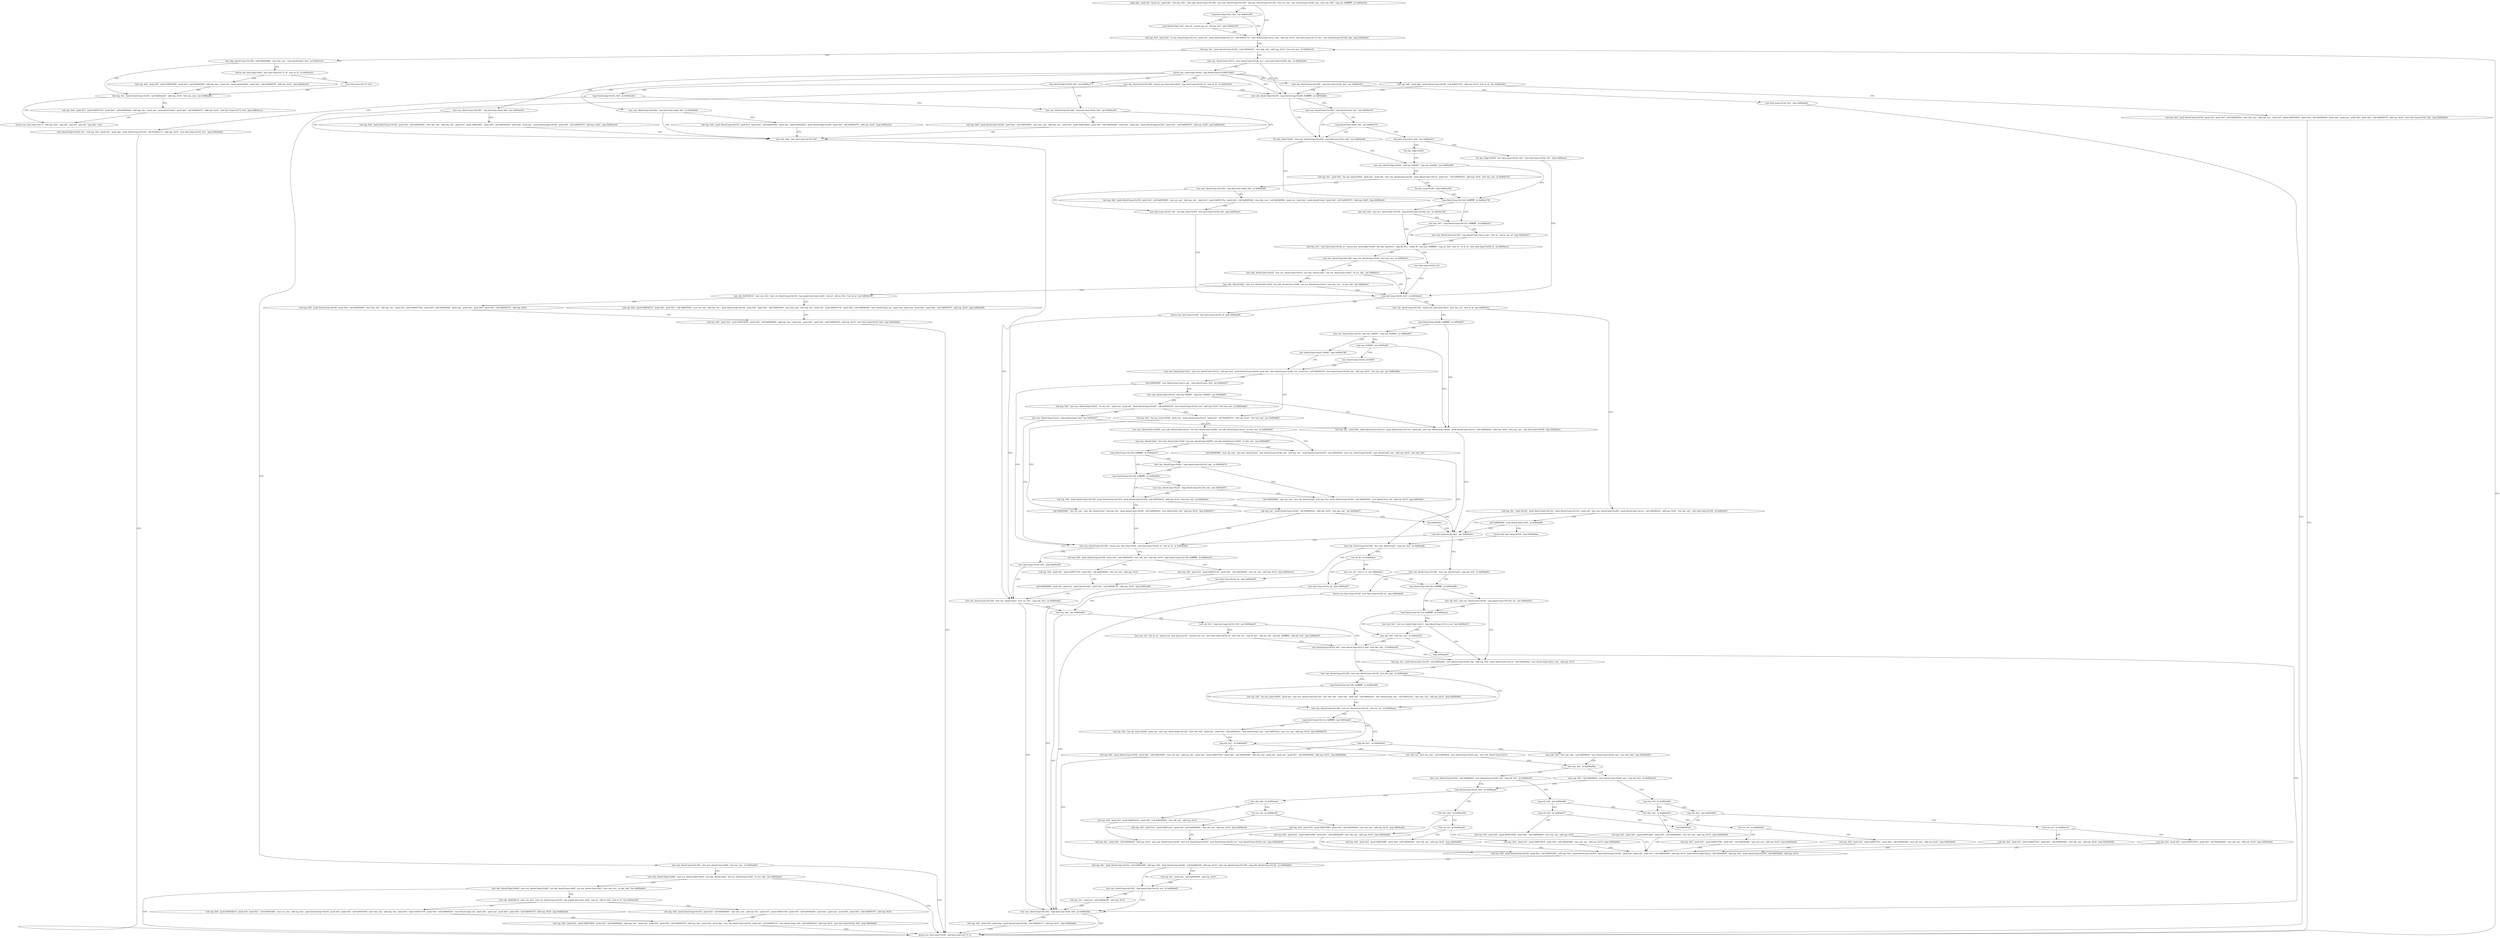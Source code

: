 digraph "func" {
"134521146" [label = "'push ebp', 'push edi', 'push esi', 'push ebx', 'sub esp, 0xfc', 'mov ebp, dword [esp+0x128]', 'mov eax, dword [esp+0x120]', 'and eax, dword [esp+0x124]', 'mov esi, eax', 'mov dword [esp+0x28], eax', 'mov eax, 0x0', 'cmp esi, 0xffffffff', 'je 0x804a19a', " ]
"134521242" [label = "'cmp byte [ebp+0xc], 0x0', 'jne 0x804a169', " ]
"134521193" [label = "'sub esp, 0x4', 'push 0x0', 'or eax, dword [esp+0x11c]', 'push eax', 'push dword [esp+0x11c]', 'call 0x805111f', 'mov dword [esp+0x1c], eax', 'add esp, 0x10', 'mov byte [esp+0x17], 0x1', 'mov dword [esp+0x128], ebp', 'jmp 0x804abef', " ]
"134521248" [label = "'cmp dword [ebp], 0x2', 'sete al', 'movzx eax, al', 'shl eax, 0x3', 'jmp 0x804a169', " ]
"134523887" [label = "'sub esp, 0xc', 'push dword [esp+0x18]', 'call 0x804cbb3', 'mov ebp, eax', 'add esp, 0x10', 'test eax, eax', 'je 0x804a1af', " ]
"134521263" [label = "'mov ebp, dword [esp+0x128]', 'call 0x8049480', 'mov ebx, eax', 'cmp dword [eax], 0x0', 'je 0x804a1d3', " ]
"134523912" [label = "'mov eax, dword [eax+0x1c]', 'mov dword [esp+0x10], eax', 'cmp word [ebp+0x38], 0xa', 'ja 0x804a562', " ]
"134521299" [label = "'sub esp, 0xc', 'push dword [esp+0x18]', 'call 0x804ca60', 'add esp, 0x10', 'test eax, eax', 'jne 0x804ad61', " ]
"134521282" [label = "'movzx eax, byte [ebp+0xd]', 'mov byte [esp+0x17], al', 'test al, al', 'je 0x804a1fa', " ]
"134522210" [label = "'mov edi, dword [ebp+0x18]', 'cmp dword [esp+0x28], 0xffffffff', 'je 0x804a6be', " ]
"134523930" [label = "'movzx eax, word [ebp+0x38]', 'jmp dword [eax*4+0x8053a80]', " ]
"134524257" [label = "'sub esp, 0x4', 'push 0x5', 'push 0x80537a2', 'push 0x0', 'call 0x80492b0', 'add esp, 0xc', 'push eax', 'push dword [ebx]', 'push 0x0', 'call 0x8049370', 'add esp, 0x10', 'mov byte [esp+0x17], 0x0', 'jmp 0x804a1ea', " ]
"134521322" [label = "'movzx eax, byte [esp+0x17]', 'add esp, 0xfc', 'pop ebx', 'pop esi', 'pop edi', 'pop ebp', 'retn', " ]
"134521338" [label = "'sub esp, 0x4', 'push 0x5', 'push 0x80536d0', 'push 0x0', 'call 0x80492b0', 'add esp, 0xc', 'push eax', 'push dword [ebx]', 'push 0x0', 'call 0x8049370', 'add esp, 0x10', 'jmp 0x804a1d3', " ]
"134521294" [label = "'mov byte [esp+0x17], 0x0', " ]
"134522558" [label = "'mov eax, dword [esp+0x128]', 'cmp dword [eax], 0x2', 'jne 0x804a570', " ]
"134522224" [label = "'lea ebx, [ebp+0x40]', 'mov eax, dword [esp+0x128]', 'cmp byte [eax+0xc], 0x0', 'jne 0x804ae06', " ]
"134521373" [label = "'mov eax, dword [esp+0x128]', 'movzx eax, byte [eax+0x4]', 'mov byte [esp+0x16], al', 'test al, al', 'je 0x804a562', " ]
"134521676" [label = "'mov eax, dword [esp+0x128]', 'cmp byte [eax+0x4], 0x0', 'jne 0x804a562', " ]
"134521703" [label = "'cmp dword [ebp+0x30], 0x0', 'jne 0x804a373', " ]
"134521813" [label = "'mov eax, dword [esp+0x128]', 'cmp byte [eax+0xd], 0x0', 'je 0x804a4dc', " ]
"134522116" [label = "'mov eax, dword [esp+0x128]', 'cmp byte [eax+0xd], 0x0', 'jne 0x804a3e6', " ]
"134522186" [label = "'sub esp, 0x8', 'push ebp', 'push dword [esp+0x18]', 'call 0x8051167', 'add esp, 0x10', 'test al, al', 'jne 0x804a683', " ]
"134522574" [label = "'cmp dword [eax+0x8], 0x0', 'jne 0x804a570', " ]
"134524422" [label = "'mov eax, dword [ebp+0x50]', 'and eax, 0xf000', 'cmp eax, 0xa000', 'jne 0x804a584', " ]
"134522244" [label = "'cmp dword [esp+0x120], 0xffffffff', 'je 0x804a738', " ]
"134521396" [label = "'mov eax, dword [esp+0x128]', 'mov eax, dword [eax+0x8]', 'test eax, eax', 'je 0x804abe6', " ]
"134521693" [label = "'mov byte [esp+0x16], 0x1', 'jmp 0x804abe6', " ]
"134521715" [label = "'mov eax, dword [esp+0x128]', 'cmp byte [eax+0xd], 0x0', 'jne 0x804a3e6', " ]
"134521709" [label = "'cmp dword [ebp+0x10], 0x0', 'je 0x804a3b2', " ]
"134522076" [label = "'sub esp, 0x4', 'push dword [esp+0x14]', 'push 0x3', 'push 0x0', 'call 0x805059e', 'push eax', 'push 0x8052d2f', 'push dword [ebp+0x20]', 'push 0x0', 'call 0x8049370', 'add esp, 0x20', 'jmp 0x804a3e6', " ]
"134521830" [label = "'mov ebx, 0x0', 'mov byte [esp+0x16], 0x0', " ]
"134522133" [label = "'sub esp, 0x8', 'push dword [esp+0x18]', 'push 0x4', 'call 0x8050495', 'mov ebx, eax', 'add esp, 0xc', 'push 0x5', 'push 0x80536f1', 'push 0x0', 'call 0x80492b0', 'push ebx', 'push eax', 'push dword [ebp+0x20]', 'push 0x0', 'call 0x8049370', 'add esp, 0x20', 'jmp 0x804a3e6', " ]
"134522499" [label = "'sub esp, 0x4', 'push dword [esp+0x14]', 'push 0x3', 'push 0x0', 'call 0x805059e', 'mov ebx, eax', 'add esp, 0xc', 'push 0x5', 'push 0x8053854', 'push 0x0', 'call 0x80492b0', 'push ebx', 'push eax', 'push 0x0', 'push 0x0', 'call 0x8049370', 'add esp, 0x20', 'mov byte [esp+0x16], 0x0', 'jmp 0x804abe6', " ]
"134522584" [label = "'cmp byte [eax+0xc], 0x0', 'jne 0x804ae03', " ]
"134524441" [label = "'sub esp, 0xc', 'push 0x0', 'lea eax, [esp+0x40]', 'push eax', 'push edi', 'mov eax, dword [esp+0x24]', 'push dword [eax+0x1c]', 'push 0x3', 'call 0x80492e0', 'add esp, 0x20', 'test eax, eax', 'je 0x804a72f', " ]
"134522680" [label = "'mov eax, 0x1', 'cmp dword [esp+0x124], 0xffffffff', 'je 0x804a5a7', " ]
"134522258" [label = "'mov eax, 0x0', 'mov ecx, dword [ebx+0x18]', 'cmp dword [esp+0x120], ecx', 'je 0x804a738', " ]
"134523878" [label = "'movzx ecx, byte [esp+0x16]', 'and byte [esp+0x17], cl', " ]
"134521414" [label = "'mov edx, dword [ebp+0x98]', 'mov ecx, dword [ebp+0x9c]', 'xor edx, dword [eax]', 'xor ecx, dword [eax+0x4]', 'or ecx, edx', 'jne 0x804abe6', " ]
"134521728" [label = "'sub esp, 0x8', 'push dword [esp+0x18]', 'push 0x4', 'call 0x8050495', 'mov ebx, eax', 'add esp, 0xc', 'push 0x5', 'push 0x80536e0', 'push 0x0', 'call 0x80492b0', 'push ebx', 'push eax', 'push dword [ebp+0x20]', 'push 0x0', 'call 0x8049370', 'add esp, 0x20', 'jmp 0x804a3e6', " ]
"134521778" [label = "'mov dword [ebp+0x10], 0x1', 'sub esp, 0x4', 'push 0x1', 'push ebp', 'push dword [esp+0x18]', 'call 0x804d173', 'add esp, 0x10', 'mov byte [esp+0x16], 0x1', 'jmp 0x804abe6', " ]
"134521840" [label = "'mov eax, dword [esp+0x128]', 'mov eax, dword [eax]', 'mov esi, 0x1', 'cmp eax, 0x2', 'je 0x804abd5', " ]
"134524419" [label = "'lea ebx, [ebp+0x40]', " ]
"134522594" [label = "'lea ebx, [ebp+0x40]', 'mov byte [esp+0x16], 0x1', 'mov byte [esp+0x18], 0x1', 'jmp 0x804aecf', " ]
"134522671" [label = "'lea ebx, [esp+0x30]', 'jmp 0x804a584', " ]
"134524477" [label = "'mov eax, dword [esp+0x128]', 'cmp byte [eax+0xd], 0x0', 'je 0x804a6f4', " ]
"134522279" [label = "'and eax, 0x1', 'mov byte [esp+0x16], al', 'movzx eax, word [ebp+0x38]', 'lea edx, [eax-0x1]', 'cmp dx, 0x1', 'setbe dl', 'and eax, 0xfffffffd', 'cmp ax, 0x4', 'sete al', 'or dl, al', 'mov byte [esp+0x18], dl', 'je 0x804aeca', " ]
"134522699" [label = "'mov eax, dword [esp+0x124]', 'cmp dword [ebx+0x1c], eax', 'sete al', 'movzx eax, al', 'jmp 0x804a5a7', " ]
"134521439" [label = "'mov edx, dword [ebp+0x40]', 'mov ecx, dword [ebp+0x44]', 'xor edx, dword [eax+0x8]', 'xor ecx, dword [eax+0xc]', 'mov eax, ecx', 'or eax, edx', 'jne 0x804abe6', " ]
"134523861" [label = "'mov eax, dword [esp+0x128]', 'cmp byte [eax+0x4], 0x0', 'je 0x804ad4a', " ]
"134524234" [label = "'sub esp, 0x4', 'push 0x4', 'push ebp', 'push dword [esp+0x18]', 'call 0x804d173', 'add esp, 0x10', 'jmp 0x804abe6', " ]
"134521863" [label = "'test eax, eax', 'jne 0x804abd5', " ]
"134521871" [label = "'mov edi, 0x3', 'cmp byte [esp+0x16], 0x0', 'jne 0x804aa4d', " ]
"134524623" [label = "'cmp byte [esp+0x16], 0x0', 'je 0x804ade2', " ]
"134522612" [label = "'sub esp, 0x8', 'push dword [esp+0x18]', 'push 0x4', 'call 0x8050495', 'mov esi, eax', 'add esp, 0xc', 'push 0x5', 'push 0x805370a', 'push 0x0', 'call 0x80492b0', 'mov ebx, eax', 'call 0x8049480', 'push esi', 'push ebx', 'push dword [eax]', 'push 0x0', 'call 0x8049370', 'add esp, 0x20', 'jmp 0x804ae4e', " ]
"134524494" [label = "'mov byte [esp+0x16], 0x0', 'lea ebx, [esp+0x30]', 'mov byte [esp+0x18], 0x0', 'jmp 0x804aecf', " ]
"134524618" [label = "'mov byte [esp+0x18], 0x1', " ]
"134522322" [label = "'mov eax, dword [esp+0x128]', 'mov eax, dword [eax+0x8]', 'test eax, eax', 'je 0x804aecf', " ]
"134521461" [label = "'mov edi, 0x8054b14', 'mov ecx, 0x2', 'mov esi, dword [esp+0x10]', 'rep cmpsb byte [esi], [edi]', 'seta al', 'sbb al, 0x0', 'test al, al', 'jne 0x804a300', " ]
"134523469" [label = "'mov eax, esi', 'test al, al', 'movzx eax, byte [esp+0x16]', 'cmovne eax, esi', 'mov byte [esp+0x16], al', 'mov eax, esi', 'cmp al, 0x1', 'sbb edi, edi', 'and edi, 0xfffffffd', 'add edi, 0x4', 'jmp 0x804a41f', " ]
"134521887" [label = "'mov dword [esp+0x18], 0x0', 'mov dword [esp+0x1c], 0x0', 'test ebx, ebx', 'je 0x804a454', " ]
"134524386" [label = "'movzx eax, byte [esp+0x18]', 'mov byte [esp+0x16], al', 'jmp 0x804a3f0', " ]
"134524634" [label = "'mov eax, dword [esp+0x128]', 'movzx esi, byte [eax+0xc]', 'mov eax, esi', 'test al, al', 'jne 0x804a7ac', " ]
"134522340" [label = "'mov edx, dword [ebx+0x58]', 'mov ecx, dword [ebx+0x5c]', 'xor edx, dword [eax]', 'xor ecx, dword [eax+0x4]', 'or ecx, edx', 'jne 0x804aecf', " ]
"134521600" [label = "'sub esp, 0x4', 'push 0x8054b14', 'push 0x4', 'push 0x1', 'call 0x8050382', 'mov esi, eax', 'add esp, 0xc', 'push dword [esp+0x14]', 'push 0x4', 'push 0x0', 'call 0x8050382', 'mov ebx, eax', 'add esp, 0xc', 'push 0x5', 'push 0x80537e4', 'push 0x0', 'call 0x80492b0', 'mov dword [esp], esi', 'push ebx', 'push eax', 'push 0x0', 'push 0x0', 'call 0x8049370', 'add esp, 0x20', 'jmp 0x804a2bd', " ]
"134521486" [label = "'sub esp, 0x8', 'push dword [esp+0x18]', 'push 0x4', 'call 0x8050495', 'mov ebx, eax', 'add esp, 0xc', 'push 0x5', 'push 0x80537b4', 'push 0x0', 'call 0x80492b0', 'push ebx', 'push eax', 'push 0x0', 'push 0x0', 'call 0x8049370', 'add esp, 0x20', " ]
"134521940" [label = "'mov eax, dword [esp+0x128]', 'mov ebx, dword [eax+0x10]', 'test ebx, ebx', 'je 0x804aa6e', " ]
"134521907" [label = "'sub esp, 0xc', 'push dword [ebx+0x18]', 'call 0x804a0f2', 'mov dword [esp+0x28], eax', 'add esp, 0x4', 'push dword [ebx+0x1c]', 'call 0x804a0aa', 'mov dword [esp+0x2c], eax', 'add esp, 0x10', " ]
"134522796" [label = "'cmp dword [esp+0x28], 0xffffffff', 'je 0x804a8f1', " ]
"134524655" [label = "'sub esp, 0xc', 'push 0x100', 'push dword [esp+0x12c]', 'push dword [esp+0x12c]', 'push edi', 'mov eax, dword [esp+0x28]', 'push dword [eax+0x1c]', 'call 0x804b02a', 'add esp, 0x20', 'test eax, eax', 'sete byte [esp+0x18]', 'je 0x804af2c', " ]
"134522359" [label = "'mov edx, dword [ebx]', 'mov ecx, dword [ebx+0x4]', 'xor edx, dword [eax+0x8]', 'xor ecx, dword [eax+0xc]', 'mov eax, ecx', 'or eax, edx', 'jne 0x804aecf', " ]
"134521533" [label = "'sub esp, 0x4', 'push 0x5', 'push 0x8053820', 'push 0x0', 'call 0x80492b0', 'add esp, 0xc', 'push eax', 'push 0x0', 'push 0x0', 'call 0x8049370', 'add esp, 0xc', 'push 0x4', 'push ebp', 'mov edi, dword [esp+0x18]', 'push edi', 'call 0x804d173', 'mov dword [esp], edi', 'call 0x804cbb3', 'add esp, 0x10', 'mov byte [esp+0x16], 0x0', 'jmp 0x804abe6', " ]
"134523502" [label = "'cmp dword [esp+0x118], 0xffffffff', 'je 0x804a466', " ]
"134521958" [label = "'mov eax, dword [esp+0x128]', 'mov esi, dword [eax+0x14]', 'test esi, esi', 'je 0x804aaac', " ]
"134523121" [label = "'sub esp, 0xc', 'push 0x0', 'push dword [esp+0x12c]', 'push dword [esp+0x12c]', 'push edi', 'mov eax, dword [esp+0x28]', 'push dword [eax+0x1c]', 'call 0x804b02a', 'add esp, 0x20', 'test eax, eax', 'sete byte [esp+0x18]', 'jmp 0x804af2c', " ]
"134522807" [label = "'mov eax, dword [ebx+0x10]', 'and eax, 0xf000', 'cmp eax, 0x8000', 'je 0x804a8d7', " ]
"134524716" [label = "'cmp byte [esp+0x18], 0x0', 'jne 0x804ae5e', " ]
"134524702" [label = "'call 0x8049480', 'cmp dword [eax], 0x5f', 'je 0x804adf0', " ]
"134522380" [label = "'mov edi, 0x8054b14', 'mov ecx, 0x2', 'mov esi, dword [esp+0x10]', 'rep cmpsb byte [esi], [edi]', 'seta al', 'sbb al, 0x0', 'test al, al', 'jne 0x804a760', " ]
"134523516" [label = "'sub esp, 0x4', 'lea eax, [esp+0x94]', 'push eax', 'mov eax, dword [esp+0x120]', 'mov edx, 0x0', 'push edx', 'push eax', 'call 0x804ecdc', 'mov dword [esp], eax', 'call 0x80510ca', 'mov ebx, eax', 'add esp, 0x10', 'jmp 0x804a466', " ]
"134523564" [label = "'cmp dword [esp+0x11c], 0xffffffff', 'jne 0x804aad5', " ]
"134521976" [label = "'cmp edi, 0x1', 'je 0x804ab05', " ]
"134523095" [label = "'mov dword [esp+0x20], 0x900', 'jmp 0x804a7dd', " ]
"134522826" [label = "'cmp eax, 0x4000', 'jne 0x804a8f1', " ]
"134524510" [label = "'mov eax, dword [esp+0x128]', 'mov eax, dword [eax]', 'cmp eax, 0x2', 'je 0x804aebc', " ]
"134524727" [label = "'mov eax, dword [esp+0x128]', 'movzx eax, byte [eax+0xd]', 'mov byte [esp+0x16], al', 'test al, al', 'je 0x804a9ea', " ]
"134524400" [label = "'movzx edx, byte [esp+0x16]', 'jmp 0x804a8ae', " ]
"134522720" [label = "'sub esp, 0x4', 'push 0x8054b14', 'push 0x4', 'push 0x1', 'call 0x8050382', 'mov esi, eax', 'add esp, 0xc', 'push dword [esp+0x14]', 'push 0x4', 'push 0x0', 'call 0x8050382', 'mov ebx, eax', 'add esp, 0xc', 'push 0x5', 'push 0x80537e4', 'push 0x0', 'call 0x80492b0', 'mov dword [esp], esi', 'push ebx', 'push eax', 'push 0x0', 'push 0x0', 'call 0x8049370', 'add esp, 0x20', 'jmp 0x804a658', " ]
"134522409" [label = "'sub esp, 0x8', 'push dword [esp+0x18]', 'push 0x4', 'call 0x8050495', 'mov ebx, eax', 'add esp, 0xc', 'push 0x5', 'push 0x80537b4', 'push 0x0', 'call 0x80492b0', 'push ebx', 'push eax', 'push 0x0', 'push 0x0', 'call 0x8049370', 'add esp, 0x20', " ]
"134523605" [label = "'sub esp, 0x4', 'lea eax, [esp+0x94]', 'push eax', 'mov eax, dword [esp+0x124]', 'mov edx, 0x0', 'push edx', 'push eax', 'call 0x804ecdc', 'mov dword [esp], eax', 'call 0x80510ca', 'mov esi, eax', 'add esp, 0x10', 'jmp 0x804a478', " ]
"134523574" [label = "'cmp edi, 0x1', 'je 0x804ab05', " ]
"134523653" [label = "'sub esp, 0x8', 'push dword [esp+0x18]', 'push 0x4', 'call 0x8050495', 'mov edi, eax', 'add esp, 0xc', 'push 0x5', 'push 0x8053910', 'push 0x0', 'call 0x80492b0', 'add esp, 0xc', 'push edi', 'push eax', 'push 0x1', 'call 0x80494b0', 'add esp, 0x10', 'jmp 0x804ab8a', " ]
"134521985" [label = "'mov edx, esi', 'mov eax, ebx', 'call 0x8049fcd', 'mov dword [esp+0x24], eax', 'mov edx, dword [esp+0x1c]', " ]
"134522845" [label = "'mov eax, dword [esp+0xc]', 'mov ecx, dword [eax+0x1c]', 'sub esp, 0x4', 'push dword [esp+0x24]', 'push edi', 'mov dword [esp+0x28], ecx', 'push ecx', 'call 0x8049230', 'mov dword [esp+0x34], eax', 'add esp, 0x10', 'test eax, eax', 'jns 0x804a84a', " ]
"134522837" [label = "'mov dword [esp+0x20], 0x10900', " ]
"134524604" [label = "'movzx eax, byte [esp+0x18]', 'mov byte [esp+0x16], al', 'jmp 0x804abd5', " ]
"134524524" [label = "'cmp dword [esp+0x118], 0xffffffff', 'je 0x804ae8b', " ]
"134523370" [label = "'sub esp, 0x8', 'push dword [esp+0x18]', 'push 0x4', 'call 0x8050495', 'mov edi, eax', 'add esp, 0x10', 'cmp dword [esp+0x118], 0xffffffff', 'je 0x804aa35', " ]
"134524750" [label = "'mov byte [esp+0x16], 0x0', 'jmp 0x804a3f0', " ]
"134523054" [label = "'mov eax, dword [esp+0x128]', 'mov eax, dword [eax]', 'cmp eax, 0x2', 'je 0x804adfa', " ]
"134522456" [label = "'sub esp, 0x4', 'push 0x5', 'push 0x8053820', 'push 0x0', 'call 0x80492b0', 'add esp, 0xc', 'push eax', 'push 0x0', 'push 0x0', 'call 0x8049370', 'add esp, 0x10', 'mov byte [esp+0x16], 0x0', 'jmp 0x804abe6', " ]
"134523579" [label = "'mov edx, 0x0', 'mov eax, ebx', 'call 0x8049fcd', 'mov dword [esp+0x24], eax', 'mov edx, 0x0', 'jmp 0x804a492', " ]
"134523786" [label = "'sub esp, 0xc', 'push dword [esp+0x24]', 'call 0x804b2f9', 'add esp, 0x4', 'push dword [esp+0x28]', 'call 0x804b2f9', 'add esp, 0x10', 'mov eax, dword [esp+0x128]', 'cmp ebx, dword [eax+0x10]', 'je 0x804abbd', " ]
"134522002" [label = "'test ebx, ebx', 'je 0x804ad9a', " ]
"134522954" [label = "'sub esp, 0x4', 'lea eax, [esp+0x94]', 'push eax', 'push dword [esp+0x2c]', 'push 0x3', 'call 0x8049310', 'add esp, 0x10', 'test eax, eax', 'jne 0x804a9af', " ]
"134522881" [label = "'call 0x8049480', 'mov dword [esp+0x2c], eax', 'cmp dword [eax], 0xd', 'jne 0x804af37', " ]
"134524555" [label = "'cmp dword [esp+0x11c], 0xffffffff', 'je 0x804aeaa', " ]
"134524534" [label = "'mov edi, 0x2', 'mov esi, dword [ebx+0x18]', 'cmp dword [esp+0x118], esi', 'jne 0x804a433', " ]
"134523445" [label = "'sub esp, 0x4', 'push 0x5', 'push 0x8053739', 'push 0x0', 'call 0x80492b0', 'mov esi, eax', 'add esp, 0x10', 'jmp 0x804aa1d', " ]
"134523399" [label = "'sub esp, 0x4', 'push 0x5', 'push 0x8053720', 'push 0x0', 'call 0x80492b0', 'mov esi, eax', 'add esp, 0x10', " ]
"134524410" [label = "'mov byte [esp+0x16], dl', 'jmp 0x804abd5', " ]
"134523072" [label = "'test dl, dl', 'je 0x804a8ce', " ]
"134523837" [label = "'mov eax, dword [esp+0x128]', 'cmp dword [eax+0x14], esi', 'je 0x804abd5', " ]
"134523825" [label = "'sub esp, 0xc', 'push ebx', 'call 0x804b2f9', 'add esp, 0x10', " ]
"134524314" [label = "'mov eax, 0x0', 'call 0x8049fcd', 'mov dword [esp+0x20], eax', 'cmp edi, 0x3', 'je 0x804ac40', " ]
"134523968" [label = "'cmp dword [esp+0x20], 0x0', 'je 0x804aca0', " ]
"134524337" [label = "'cmp edi, 0x4', 'je 0x804a4b9', " ]
"134522010" [label = "'mov eax, dword [esp+0x18]', 'call 0x8049fcd', 'mov dword [esp+0x20], eax', 'cmp edi, 0x3', 'je 0x804ac40', " ]
"134522032" [label = "'cmp edi, 0x4', 'jne 0x804ad8c', " ]
"134523311" [label = "'call 0x8049480', 'mov esi, eax', 'mov edi, dword [eax]', 'sub esp, 0xc', 'push dword [esp+0x30]', 'call 0x80495e0', 'mov dword [esi], edi', 'add esp, 0x10', 'jmp 0x804af37', " ]
"134522987" [label = "'mov eax, dword [ebx+0x58]', 'mov edx, dword [ebx+0x5c]', 'xor eax, dword [esp+0xe8]', 'xor edx, dword [esp+0xec]', 'or edx, eax', 'je 0x804a920', " ]
"134522899" [label = "'mov eax, dword [ebx+0x10]', 'and eax, 0xf000', 'cmp eax, 0x8000', 'jne 0x804a8f1', " ]
"134524586" [label = "'mov edi, 0x4', 'test eax, eax', 'je 0x804a41f', " ]
"134524565" [label = "'mov edi, 0x2', 'mov esi, dword [ebx+0x1c]', 'cmp dword [esp+0x11c], esi', 'jne 0x804a433', " ]
"134523421" [label = "'call 0x8049480', 'push edi', 'push esi', 'push dword [eax]', 'push 0x0', 'call 0x8049370', 'add esp, 0x10', 'jmp 0x804a3f0', " ]
"134523086" [label = "'mov byte [esp+0x16], dl', 'jmp 0x804a407', " ]
"134523076" [label = "'mov ecx, esi', 'test cl, cl', 'jne 0x804ae6c', " ]
"134523849" [label = "'sub esp, 0xc', 'push esi', 'call 0x804b2f9', 'add esp, 0x10', " ]
"134524064" [label = "'test ebx, ebx', 'je 0x804acdc', " ]
"134523975" [label = "'test ebx, ebx', 'je 0x804ac66', " ]
"134522041" [label = "'test ebx, ebx', 'je 0x804ad10', " ]
"134524346" [label = "'cmp edi, 0x2', 'jne 0x804ad95', " ]
"134524300" [label = "'cmp edi, 0x2', 'je 0x804ab37', " ]
"134523168" [label = "'mov eax, dword [ebx]', 'mov edx, dword [ebx+0x4]', 'xor eax, dword [esp+0x90]', 'xor edx, dword [esp+0x94]', 'or edx, eax', 'jne 0x804a887', " ]
"134523015" [label = "'call 0x8049480', 'mov edi, eax', 'mov eax, dword [eax]', 'mov dword [esp+0x18], eax', 'sub esp, 0xc', 'push dword [esp+0x30]', 'call 0x80495e0', 'mov eax, dword [esp+0x28]', 'mov dword [edi], eax', 'add esp, 0x10', 'mov edx, 0x0', " ]
"134522918" [label = "'sub esp, 0x4', 'mov eax, dword [esp+0x24]', 'or eax, 0x1', 'push eax', 'push edi', 'push dword [esp+0x28]', 'call 0x8049230', 'mov dword [esp+0x34], eax', 'add esp, 0x10', 'test eax, eax', 'js 0x804a8e4', " ]
"134524599" [label = "'jmp 0x804abd5', " ]
"134524124" [label = "'test esi, esi', 'je 0x804acf8', " ]
"134524068" [label = "'sub esp, 0x4', 'push 0x5', 'push 0x8053a14', 'push 0x0', 'call 0x80492b0', 'mov edi, eax', 'add esp, 0x10', " ]
"134524006" [label = "'test esi, esi', 'je 0x804ac85', " ]
"134523979" [label = "'sub esp, 0x4', 'push 0x5', 'push 0x8053994', 'push 0x0', 'call 0x80492b0', 'mov edi, eax', 'add esp, 0x10', 'jmp 0x804ab4d', " ]
"134524176" [label = "'test esi, esi', 'je 0x804ad2f', " ]
"134522049" [label = "'sub esp, 0x4', 'push 0x5', 'push 0x8053a60', 'push 0x0', 'call 0x80492b0', 'mov edi, eax', 'add esp, 0x10', 'jmp 0x804ab4d', " ]
"134524309" [label = "'call 0x80495a0', " ]
"134524351" [label = "'test esi, esi', 'je 0x804ac25', " ]
"134523703" [label = "'sub esp, 0x4', 'push 0x5', 'push 0x8053948', 'push 0x0', 'call 0x80492b0', 'mov edi, eax', 'add esp, 0x10', " ]
"134523195" [label = "'cmp dword [esp+0x120], 0xffffffff', 'je 0x804a974', " ]
"134523108" [label = "'mov eax, dword [esp+0x2c]', 'cmp dword [eax], 0xd', 'jne 0x804af37', " ]
"134524152" [label = "'sub esp, 0x4', 'push 0x5', 'push 0x80539f0', 'push 0x0', 'call 0x80492b0', 'mov edi, eax', 'add esp, 0x10', 'jmp 0x804acba', " ]
"134524128" [label = "'sub esp, 0x4', 'push 0x5', 'push 0x8053a3c', 'push 0x0', 'call 0x80492b0', 'mov edi, eax', 'add esp, 0x10', 'jmp 0x804acba', " ]
"134524090" [label = "'sub esp, 0xc', 'push 0x0', 'call 0x804b2f9', 'add esp, 0x10', 'mov eax, dword [esp+0x20]', 'mov ecx, dword [esp+0x24]', 'mov dword [esp+0x20], ecx', 'mov dword [esp+0x24], eax', 'jmp 0x804ab4d', " ]
"134524037" [label = "'sub esp, 0x4', 'push 0x5', 'push 0x80539f0', 'push 0x0', 'call 0x80492b0', 'mov edi, eax', 'add esp, 0x10', 'jmp 0x804ab4d', " ]
"134524010" [label = "'sub esp, 0x4', 'push 0x5', 'push 0x80539c4', 'push 0x0', 'call 0x80492b0', 'mov edi, eax', 'add esp, 0x10', 'jmp 0x804ab4d', " ]
"134523725" [label = "'sub esp, 0x8', 'push dword [esp+0x18]', 'push 0x4', 'call 0x8050495', 'add esp, 0x4', 'push dword [esp+0x30]', 'push dword [esp+0x30]', 'push eax', 'push edi', 'push 0x1', 'call 0x80494b0', 'add esp, 0x14', 'push dword [esp+0x2c]', 'call 0x804b2f9', 'add esp, 0x4', 'push dword [esp+0x30]', 'call 0x804b2f9', 'add esp, 0x10', " ]
"134524207" [label = "'sub esp, 0x4', 'push 0x5', 'push 0x8053788', 'push 0x0', 'call 0x80492b0', 'mov edi, eax', 'add esp, 0x10', 'jmp 0x804ab4d', " ]
"134524180" [label = "'sub esp, 0x4', 'push 0x5', 'push 0x805376c', 'push 0x0', 'call 0x80492b0', 'mov edi, eax', 'add esp, 0x10', 'jmp 0x804ab4d', " ]
"134523941" [label = "'sub esp, 0x4', 'push 0x5', 'push 0x805374e', 'push 0x0', 'call 0x80492b0', 'mov edi, eax', 'add esp, 0x10', 'jmp 0x804ab4d', " ]
"134524359" [label = "'sub esp, 0x4', 'push 0x5', 'push 0x8053970', 'push 0x0', 'call 0x80492b0', 'mov edi, eax', 'add esp, 0x10', 'jmp 0x804ab4d', " ]
"134523252" [label = "'cmp dword [esp+0x124], 0xffffffff', 'je 0x804a98e', " ]
"134523205" [label = "'mov eax, dword [esp+0xa8]', 'cmp dword [esp+0x120], eax', 'je 0x804a974', " ]
"134523278" [label = "'sub esp, 0x4', 'push dword [esp+0x120]', 'push dword [esp+0x120]', 'push dword [esp+0x30]', 'call 0x8049430', 'add esp, 0x10', 'test eax, eax', 'je 0x804a9ce', " ]
"134523262" [label = "'mov eax, dword [esp+0xac]', 'cmp dword [esp+0x124], eax', 'jne 0x804a955', " ]
"134523221" [label = "'call 0x8049480', 'mov esi, eax', 'mov edi, dword [eax]', 'sub esp, 0xc', 'push dword [esp+0x30]', 'call 0x80495e0', 'mov dword [esi], edi', 'add esp, 0x10', 'jmp 0x804af2c', " ]
"134523342" [label = "'sub esp, 0xc', 'push dword [esp+0x30]', 'call 0x80495e0', 'add esp, 0x10', 'test eax, eax', 'jne 0x804af37', " ]
"134523365" [label = "'jmp 0x804af2c', " ]
"134521146" -> "134521242" [ label = "CFG" ]
"134521146" -> "134521193" [ label = "CFG" ]
"134521242" -> "134521193" [ label = "CFG" ]
"134521242" -> "134521248" [ label = "CFG" ]
"134521193" -> "134523887" [ label = "CFG" ]
"134521248" -> "134521193" [ label = "CFG" ]
"134523887" -> "134521263" [ label = "CFG" ]
"134523887" -> "134523912" [ label = "CFG" ]
"134521263" -> "134521299" [ label = "CFG" ]
"134521263" -> "134521282" [ label = "CFG" ]
"134523912" -> "134522210" [ label = "CFG" ]
"134523912" -> "134523930" [ label = "CFG" ]
"134521299" -> "134524257" [ label = "CFG" ]
"134521299" -> "134521322" [ label = "CFG" ]
"134521282" -> "134521338" [ label = "CFG" ]
"134521282" -> "134521294" [ label = "CFG" ]
"134522210" -> "134522558" [ label = "CFG" ]
"134522210" -> "134522224" [ label = "CFG" ]
"134523930" -> "134521373" [ label = "CFG" ]
"134523930" -> "134521676" [ label = "CFG" ]
"134523930" -> "134521703" [ label = "CFG" ]
"134523930" -> "134521813" [ label = "CFG" ]
"134523930" -> "134522116" [ label = "CFG" ]
"134523930" -> "134522186" [ label = "CFG" ]
"134523930" -> "134522210" [ label = "CFG" ]
"134524257" -> "134521322" [ label = "CFG" ]
"134521338" -> "134521299" [ label = "CFG" ]
"134521294" -> "134521299" [ label = "CFG" ]
"134522558" -> "134522224" [ label = "CFG" ]
"134522558" -> "134522574" [ label = "CFG" ]
"134522224" -> "134524422" [ label = "CFG" ]
"134522224" -> "134522244" [ label = "CFG" ]
"134521373" -> "134522210" [ label = "CFG" ]
"134521373" -> "134521396" [ label = "CFG" ]
"134521676" -> "134522210" [ label = "CFG" ]
"134521676" -> "134521693" [ label = "CFG" ]
"134521703" -> "134521715" [ label = "CFG" ]
"134521703" -> "134521709" [ label = "CFG" ]
"134521813" -> "134522076" [ label = "CFG" ]
"134521813" -> "134521830" [ label = "CFG" ]
"134522116" -> "134521830" [ label = "CFG" ]
"134522116" -> "134522133" [ label = "CFG" ]
"134522186" -> "134522499" [ label = "CFG" ]
"134522186" -> "134522210" [ label = "CFG" ]
"134522574" -> "134522224" [ label = "CFG" ]
"134522574" -> "134522584" [ label = "CFG" ]
"134524422" -> "134522244" [ label = "CFG" ]
"134524422" -> "134524441" [ label = "CFG" ]
"134522244" -> "134522680" [ label = "CFG" ]
"134522244" -> "134522258" [ label = "CFG" ]
"134521396" -> "134523878" [ label = "CFG" ]
"134521396" -> "134521414" [ label = "CFG" ]
"134521693" -> "134523878" [ label = "CFG" ]
"134521715" -> "134521830" [ label = "CFG" ]
"134521715" -> "134521728" [ label = "CFG" ]
"134521709" -> "134521778" [ label = "CFG" ]
"134521709" -> "134521715" [ label = "CFG" ]
"134522076" -> "134521830" [ label = "CFG" ]
"134521830" -> "134521840" [ label = "CFG" ]
"134522133" -> "134521830" [ label = "CFG" ]
"134522499" -> "134523878" [ label = "CFG" ]
"134522584" -> "134524419" [ label = "CFG" ]
"134522584" -> "134522594" [ label = "CFG" ]
"134524441" -> "134522671" [ label = "CFG" ]
"134524441" -> "134524477" [ label = "CFG" ]
"134522680" -> "134522279" [ label = "CFG" ]
"134522680" -> "134522699" [ label = "CFG" ]
"134522258" -> "134522680" [ label = "CFG" ]
"134522258" -> "134522279" [ label = "CFG" ]
"134523878" -> "134523887" [ label = "CFG" ]
"134521414" -> "134523878" [ label = "CFG" ]
"134521414" -> "134521439" [ label = "CFG" ]
"134521728" -> "134521830" [ label = "CFG" ]
"134521778" -> "134523878" [ label = "CFG" ]
"134521840" -> "134523861" [ label = "CFG" ]
"134521840" -> "134521863" [ label = "CFG" ]
"134524419" -> "134524422" [ label = "CFG" ]
"134522594" -> "134524623" [ label = "CFG" ]
"134522671" -> "134522244" [ label = "CFG" ]
"134524477" -> "134522612" [ label = "CFG" ]
"134524477" -> "134524494" [ label = "CFG" ]
"134522279" -> "134524618" [ label = "CFG" ]
"134522279" -> "134522322" [ label = "CFG" ]
"134522699" -> "134522279" [ label = "CFG" ]
"134521439" -> "134523878" [ label = "CFG" ]
"134521439" -> "134521461" [ label = "CFG" ]
"134523861" -> "134524234" [ label = "CFG" ]
"134523861" -> "134523878" [ label = "CFG" ]
"134524234" -> "134523878" [ label = "CFG" ]
"134521863" -> "134523861" [ label = "CFG" ]
"134521863" -> "134521871" [ label = "CFG" ]
"134521871" -> "134523469" [ label = "CFG" ]
"134521871" -> "134521887" [ label = "CFG" ]
"134524623" -> "134524386" [ label = "CFG" ]
"134524623" -> "134524634" [ label = "CFG" ]
"134522612" -> "134524494" [ label = "CFG" ]
"134524494" -> "134524623" [ label = "CFG" ]
"134524618" -> "134524623" [ label = "CFG" ]
"134522322" -> "134524623" [ label = "CFG" ]
"134522322" -> "134522340" [ label = "CFG" ]
"134521461" -> "134521600" [ label = "CFG" ]
"134521461" -> "134521486" [ label = "CFG" ]
"134523469" -> "134521887" [ label = "CFG" ]
"134521887" -> "134521940" [ label = "CFG" ]
"134521887" -> "134521907" [ label = "CFG" ]
"134524386" -> "134521840" [ label = "CFG" ]
"134524634" -> "134522796" [ label = "CFG" ]
"134524634" -> "134524655" [ label = "CFG" ]
"134522340" -> "134524623" [ label = "CFG" ]
"134522340" -> "134522359" [ label = "CFG" ]
"134521600" -> "134521533" [ label = "CFG" ]
"134521486" -> "134521533" [ label = "CFG" ]
"134521940" -> "134523502" [ label = "CFG" ]
"134521940" -> "134521958" [ label = "CFG" ]
"134521907" -> "134521940" [ label = "CFG" ]
"134522796" -> "134523121" [ label = "CFG" ]
"134522796" -> "134522807" [ label = "CFG" ]
"134524655" -> "134524716" [ label = "CFG" ]
"134524655" -> "134524702" [ label = "CFG" ]
"134522359" -> "134524623" [ label = "CFG" ]
"134522359" -> "134522380" [ label = "CFG" ]
"134521533" -> "134523878" [ label = "CFG" ]
"134523502" -> "134521958" [ label = "CFG" ]
"134523502" -> "134523516" [ label = "CFG" ]
"134521958" -> "134523564" [ label = "CFG" ]
"134521958" -> "134521976" [ label = "CFG" ]
"134523121" -> "134524716" [ label = "CFG" ]
"134522807" -> "134523095" [ label = "CFG" ]
"134522807" -> "134522826" [ label = "CFG" ]
"134524716" -> "134524510" [ label = "CFG" ]
"134524716" -> "134524727" [ label = "CFG" ]
"134524702" -> "134524400" [ label = "CFG" ]
"134524702" -> "134524716" [ label = "CFG" ]
"134522380" -> "134522720" [ label = "CFG" ]
"134522380" -> "134522409" [ label = "CFG" ]
"134523516" -> "134521958" [ label = "CFG" ]
"134523564" -> "134523605" [ label = "CFG" ]
"134523564" -> "134523574" [ label = "CFG" ]
"134521976" -> "134523653" [ label = "CFG" ]
"134521976" -> "134521985" [ label = "CFG" ]
"134523095" -> "134522845" [ label = "CFG" ]
"134522826" -> "134523121" [ label = "CFG" ]
"134522826" -> "134522837" [ label = "CFG" ]
"134524510" -> "134524604" [ label = "CFG" ]
"134524510" -> "134524524" [ label = "CFG" ]
"134524727" -> "134523370" [ label = "CFG" ]
"134524727" -> "134524750" [ label = "CFG" ]
"134524400" -> "134523054" [ label = "CFG" ]
"134522720" -> "134522456" [ label = "CFG" ]
"134522409" -> "134522456" [ label = "CFG" ]
"134523605" -> "134521976" [ label = "CFG" ]
"134523574" -> "134523653" [ label = "CFG" ]
"134523574" -> "134523579" [ label = "CFG" ]
"134523653" -> "134523786" [ label = "CFG" ]
"134521985" -> "134522002" [ label = "CFG" ]
"134522845" -> "134522954" [ label = "CFG" ]
"134522845" -> "134522881" [ label = "CFG" ]
"134522837" -> "134522845" [ label = "CFG" ]
"134524604" -> "134523861" [ label = "CFG" ]
"134524524" -> "134524555" [ label = "CFG" ]
"134524524" -> "134524534" [ label = "CFG" ]
"134523370" -> "134523445" [ label = "CFG" ]
"134523370" -> "134523399" [ label = "CFG" ]
"134524750" -> "134521840" [ label = "CFG" ]
"134523054" -> "134524410" [ label = "CFG" ]
"134523054" -> "134523072" [ label = "CFG" ]
"134522456" -> "134523878" [ label = "CFG" ]
"134523579" -> "134522002" [ label = "CFG" ]
"134523786" -> "134523837" [ label = "CFG" ]
"134523786" -> "134523825" [ label = "CFG" ]
"134522002" -> "134524314" [ label = "CFG" ]
"134522002" -> "134522010" [ label = "CFG" ]
"134522954" -> "134523311" [ label = "CFG" ]
"134522954" -> "134522987" [ label = "CFG" ]
"134522881" -> "134524727" [ label = "CFG" ]
"134522881" -> "134522899" [ label = "CFG" ]
"134524555" -> "134524586" [ label = "CFG" ]
"134524555" -> "134524565" [ label = "CFG" ]
"134524534" -> "134521907" [ label = "CFG" ]
"134524534" -> "134524555" [ label = "CFG" ]
"134523445" -> "134523421" [ label = "CFG" ]
"134523399" -> "134523421" [ label = "CFG" ]
"134524410" -> "134523861" [ label = "CFG" ]
"134523072" -> "134523086" [ label = "CFG" ]
"134523072" -> "134523076" [ label = "CFG" ]
"134523837" -> "134523861" [ label = "CFG" ]
"134523837" -> "134523849" [ label = "CFG" ]
"134523825" -> "134523837" [ label = "CFG" ]
"134524314" -> "134523968" [ label = "CFG" ]
"134524314" -> "134524337" [ label = "CFG" ]
"134523968" -> "134524064" [ label = "CFG" ]
"134523968" -> "134523975" [ label = "CFG" ]
"134524337" -> "134522041" [ label = "CFG" ]
"134524337" -> "134524346" [ label = "CFG" ]
"134522010" -> "134523968" [ label = "CFG" ]
"134522010" -> "134522032" [ label = "CFG" ]
"134522032" -> "134524300" [ label = "CFG" ]
"134522032" -> "134522041" [ label = "CFG" ]
"134523311" -> "134524727" [ label = "CFG" ]
"134522987" -> "134523168" [ label = "CFG" ]
"134522987" -> "134523015" [ label = "CFG" ]
"134522899" -> "134523121" [ label = "CFG" ]
"134522899" -> "134522918" [ label = "CFG" ]
"134524586" -> "134521887" [ label = "CFG" ]
"134524586" -> "134524599" [ label = "CFG" ]
"134524565" -> "134521907" [ label = "CFG" ]
"134524565" -> "134524586" [ label = "CFG" ]
"134523421" -> "134521840" [ label = "CFG" ]
"134523086" -> "134521863" [ label = "CFG" ]
"134523076" -> "134524524" [ label = "CFG" ]
"134523076" -> "134523086" [ label = "CFG" ]
"134523849" -> "134523861" [ label = "CFG" ]
"134524064" -> "134524124" [ label = "CFG" ]
"134524064" -> "134524068" [ label = "CFG" ]
"134523975" -> "134524006" [ label = "CFG" ]
"134523975" -> "134523979" [ label = "CFG" ]
"134522041" -> "134524176" [ label = "CFG" ]
"134522041" -> "134522049" [ label = "CFG" ]
"134524346" -> "134524309" [ label = "CFG" ]
"134524346" -> "134524351" [ label = "CFG" ]
"134524300" -> "134523703" [ label = "CFG" ]
"134524300" -> "134524309" [ label = "CFG" ]
"134523168" -> "134523015" [ label = "CFG" ]
"134523168" -> "134523195" [ label = "CFG" ]
"134523015" -> "134523054" [ label = "CFG" ]
"134522918" -> "134523108" [ label = "CFG" ]
"134522918" -> "134522954" [ label = "CFG" ]
"134524599" -> "134523861" [ label = "CFG" ]
"134524124" -> "134524152" [ label = "CFG" ]
"134524124" -> "134524128" [ label = "CFG" ]
"134524068" -> "134524090" [ label = "CFG" ]
"134524006" -> "134524037" [ label = "CFG" ]
"134524006" -> "134524010" [ label = "CFG" ]
"134523979" -> "134523725" [ label = "CFG" ]
"134524176" -> "134524207" [ label = "CFG" ]
"134524176" -> "134524180" [ label = "CFG" ]
"134522049" -> "134523725" [ label = "CFG" ]
"134524351" -> "134523941" [ label = "CFG" ]
"134524351" -> "134524359" [ label = "CFG" ]
"134523703" -> "134523725" [ label = "CFG" ]
"134523195" -> "134523252" [ label = "CFG" ]
"134523195" -> "134523205" [ label = "CFG" ]
"134523108" -> "134524727" [ label = "CFG" ]
"134523108" -> "134523121" [ label = "CFG" ]
"134524152" -> "134524090" [ label = "CFG" ]
"134524128" -> "134524090" [ label = "CFG" ]
"134524090" -> "134523725" [ label = "CFG" ]
"134524037" -> "134523725" [ label = "CFG" ]
"134524010" -> "134523725" [ label = "CFG" ]
"134523725" -> "134523786" [ label = "CFG" ]
"134524207" -> "134523725" [ label = "CFG" ]
"134524180" -> "134523725" [ label = "CFG" ]
"134523941" -> "134523725" [ label = "CFG" ]
"134524359" -> "134523725" [ label = "CFG" ]
"134523252" -> "134523278" [ label = "CFG" ]
"134523252" -> "134523262" [ label = "CFG" ]
"134523205" -> "134523252" [ label = "CFG" ]
"134523205" -> "134523221" [ label = "CFG" ]
"134523278" -> "134523342" [ label = "CFG" ]
"134523278" -> "134523311" [ label = "CFG" ]
"134523262" -> "134523221" [ label = "CFG" ]
"134523262" -> "134523278" [ label = "CFG" ]
"134523221" -> "134524716" [ label = "CFG" ]
"134523342" -> "134524727" [ label = "CFG" ]
"134523342" -> "134523365" [ label = "CFG" ]
"134523365" -> "134524716" [ label = "CFG" ]
}
